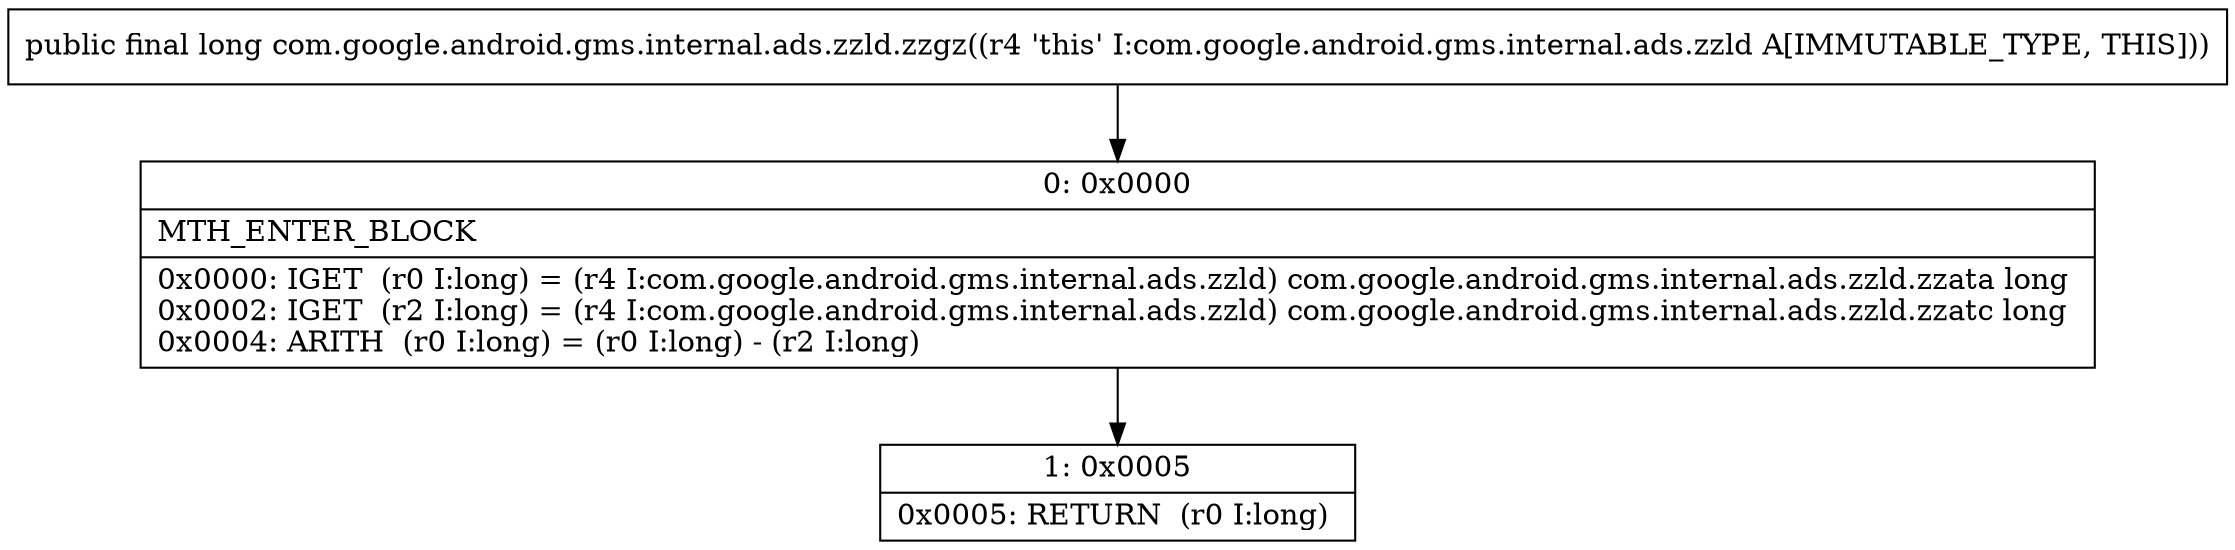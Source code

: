 digraph "CFG forcom.google.android.gms.internal.ads.zzld.zzgz()J" {
Node_0 [shape=record,label="{0\:\ 0x0000|MTH_ENTER_BLOCK\l|0x0000: IGET  (r0 I:long) = (r4 I:com.google.android.gms.internal.ads.zzld) com.google.android.gms.internal.ads.zzld.zzata long \l0x0002: IGET  (r2 I:long) = (r4 I:com.google.android.gms.internal.ads.zzld) com.google.android.gms.internal.ads.zzld.zzatc long \l0x0004: ARITH  (r0 I:long) = (r0 I:long) \- (r2 I:long) \l}"];
Node_1 [shape=record,label="{1\:\ 0x0005|0x0005: RETURN  (r0 I:long) \l}"];
MethodNode[shape=record,label="{public final long com.google.android.gms.internal.ads.zzld.zzgz((r4 'this' I:com.google.android.gms.internal.ads.zzld A[IMMUTABLE_TYPE, THIS])) }"];
MethodNode -> Node_0;
Node_0 -> Node_1;
}

